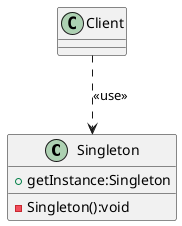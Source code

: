 @startuml

class Singleton{
  + getInstance:Singleton
  - Singleton():void
}

class Client{

}
Client ..> Singleton : <<use>>

@enduml